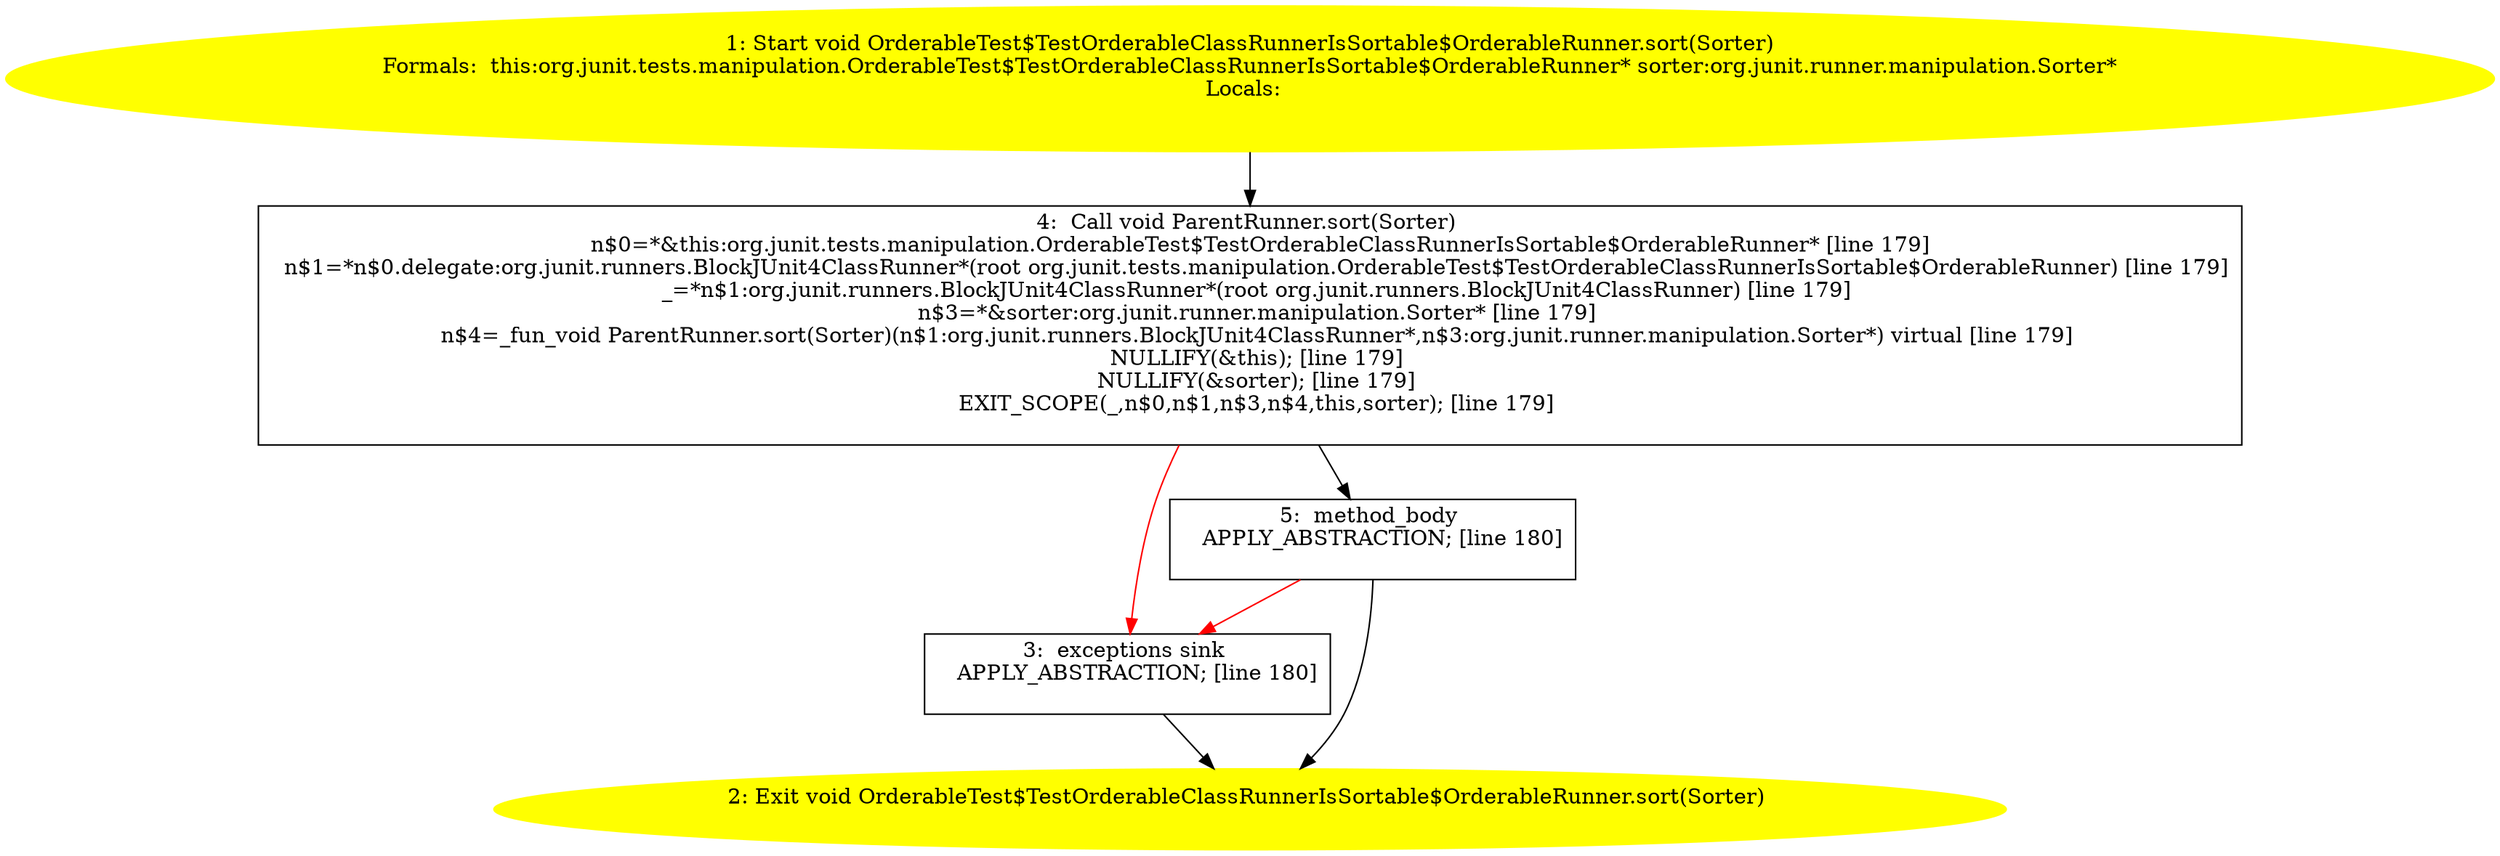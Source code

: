 /* @generated */
digraph cfg {
"org.junit.tests.manipulation.OrderableTest$TestOrderableClassRunnerIsSortable$OrderableRunner.sort(o.65c505e912b27dddaaab4d3e20f47d8a_1" [label="1: Start void OrderableTest$TestOrderableClassRunnerIsSortable$OrderableRunner.sort(Sorter)\nFormals:  this:org.junit.tests.manipulation.OrderableTest$TestOrderableClassRunnerIsSortable$OrderableRunner* sorter:org.junit.runner.manipulation.Sorter*\nLocals:  \n  " color=yellow style=filled]
	

	 "org.junit.tests.manipulation.OrderableTest$TestOrderableClassRunnerIsSortable$OrderableRunner.sort(o.65c505e912b27dddaaab4d3e20f47d8a_1" -> "org.junit.tests.manipulation.OrderableTest$TestOrderableClassRunnerIsSortable$OrderableRunner.sort(o.65c505e912b27dddaaab4d3e20f47d8a_4" ;
"org.junit.tests.manipulation.OrderableTest$TestOrderableClassRunnerIsSortable$OrderableRunner.sort(o.65c505e912b27dddaaab4d3e20f47d8a_2" [label="2: Exit void OrderableTest$TestOrderableClassRunnerIsSortable$OrderableRunner.sort(Sorter) \n  " color=yellow style=filled]
	

"org.junit.tests.manipulation.OrderableTest$TestOrderableClassRunnerIsSortable$OrderableRunner.sort(o.65c505e912b27dddaaab4d3e20f47d8a_3" [label="3:  exceptions sink \n   APPLY_ABSTRACTION; [line 180]\n " shape="box"]
	

	 "org.junit.tests.manipulation.OrderableTest$TestOrderableClassRunnerIsSortable$OrderableRunner.sort(o.65c505e912b27dddaaab4d3e20f47d8a_3" -> "org.junit.tests.manipulation.OrderableTest$TestOrderableClassRunnerIsSortable$OrderableRunner.sort(o.65c505e912b27dddaaab4d3e20f47d8a_2" ;
"org.junit.tests.manipulation.OrderableTest$TestOrderableClassRunnerIsSortable$OrderableRunner.sort(o.65c505e912b27dddaaab4d3e20f47d8a_4" [label="4:  Call void ParentRunner.sort(Sorter) \n   n$0=*&this:org.junit.tests.manipulation.OrderableTest$TestOrderableClassRunnerIsSortable$OrderableRunner* [line 179]\n  n$1=*n$0.delegate:org.junit.runners.BlockJUnit4ClassRunner*(root org.junit.tests.manipulation.OrderableTest$TestOrderableClassRunnerIsSortable$OrderableRunner) [line 179]\n  _=*n$1:org.junit.runners.BlockJUnit4ClassRunner*(root org.junit.runners.BlockJUnit4ClassRunner) [line 179]\n  n$3=*&sorter:org.junit.runner.manipulation.Sorter* [line 179]\n  n$4=_fun_void ParentRunner.sort(Sorter)(n$1:org.junit.runners.BlockJUnit4ClassRunner*,n$3:org.junit.runner.manipulation.Sorter*) virtual [line 179]\n  NULLIFY(&this); [line 179]\n  NULLIFY(&sorter); [line 179]\n  EXIT_SCOPE(_,n$0,n$1,n$3,n$4,this,sorter); [line 179]\n " shape="box"]
	

	 "org.junit.tests.manipulation.OrderableTest$TestOrderableClassRunnerIsSortable$OrderableRunner.sort(o.65c505e912b27dddaaab4d3e20f47d8a_4" -> "org.junit.tests.manipulation.OrderableTest$TestOrderableClassRunnerIsSortable$OrderableRunner.sort(o.65c505e912b27dddaaab4d3e20f47d8a_5" ;
	 "org.junit.tests.manipulation.OrderableTest$TestOrderableClassRunnerIsSortable$OrderableRunner.sort(o.65c505e912b27dddaaab4d3e20f47d8a_4" -> "org.junit.tests.manipulation.OrderableTest$TestOrderableClassRunnerIsSortable$OrderableRunner.sort(o.65c505e912b27dddaaab4d3e20f47d8a_3" [color="red" ];
"org.junit.tests.manipulation.OrderableTest$TestOrderableClassRunnerIsSortable$OrderableRunner.sort(o.65c505e912b27dddaaab4d3e20f47d8a_5" [label="5:  method_body \n   APPLY_ABSTRACTION; [line 180]\n " shape="box"]
	

	 "org.junit.tests.manipulation.OrderableTest$TestOrderableClassRunnerIsSortable$OrderableRunner.sort(o.65c505e912b27dddaaab4d3e20f47d8a_5" -> "org.junit.tests.manipulation.OrderableTest$TestOrderableClassRunnerIsSortable$OrderableRunner.sort(o.65c505e912b27dddaaab4d3e20f47d8a_2" ;
	 "org.junit.tests.manipulation.OrderableTest$TestOrderableClassRunnerIsSortable$OrderableRunner.sort(o.65c505e912b27dddaaab4d3e20f47d8a_5" -> "org.junit.tests.manipulation.OrderableTest$TestOrderableClassRunnerIsSortable$OrderableRunner.sort(o.65c505e912b27dddaaab4d3e20f47d8a_3" [color="red" ];
}
